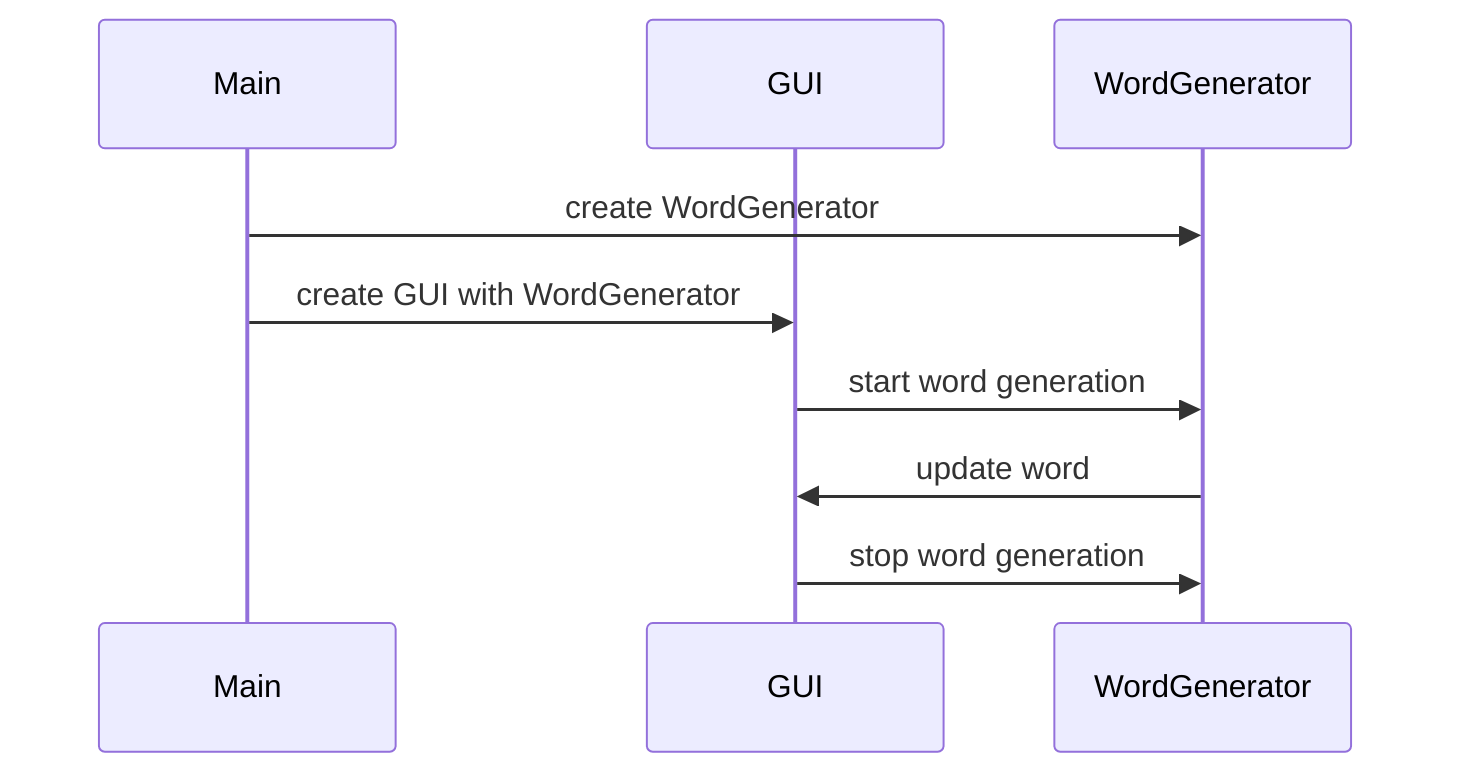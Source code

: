 sequenceDiagram
    participant M as Main
    participant G as GUI
    participant W as WordGenerator
    M->>W: create WordGenerator
    M->>G: create GUI with WordGenerator
    G->>W: start word generation
    W->>G: update word
    G->>W: stop word generation